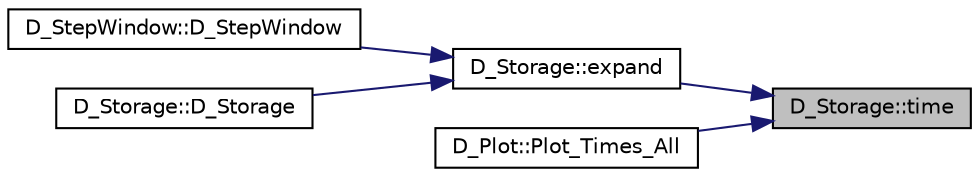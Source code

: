 digraph "D_Storage::time"
{
 // LATEX_PDF_SIZE
  edge [fontname="Helvetica",fontsize="10",labelfontname="Helvetica",labelfontsize="10"];
  node [fontname="Helvetica",fontsize="10",shape=record];
  rankdir="RL";
  Node1 [label="D_Storage::time",height=0.2,width=0.4,color="black", fillcolor="grey75", style="filled", fontcolor="black",tooltip=" "];
  Node1 -> Node2 [dir="back",color="midnightblue",fontsize="10",style="solid"];
  Node2 [label="D_Storage::expand",height=0.2,width=0.4,color="black", fillcolor="white", style="filled",URL="$class_d___storage.html#a1b98245ab2e94b1e90ffecca5f80f66e",tooltip=" "];
  Node2 -> Node3 [dir="back",color="midnightblue",fontsize="10",style="solid"];
  Node3 [label="D_StepWindow::D_StepWindow",height=0.2,width=0.4,color="black", fillcolor="white", style="filled",URL="$class_d___step_window.html#a3b5d88bc6a703824440b54e6bc467040",tooltip=" "];
  Node2 -> Node4 [dir="back",color="midnightblue",fontsize="10",style="solid"];
  Node4 [label="D_Storage::D_Storage",height=0.2,width=0.4,color="black", fillcolor="white", style="filled",URL="$class_d___storage.html#aea95c25f453da3c5b0e1499ffbc0e3f7",tooltip=" "];
  Node1 -> Node5 [dir="back",color="midnightblue",fontsize="10",style="solid"];
  Node5 [label="D_Plot::Plot_Times_All",height=0.2,width=0.4,color="black", fillcolor="white", style="filled",URL="$class_d___plot.html#a92f6129ec3446d1f884d33f7e761311f",tooltip=" "];
}
